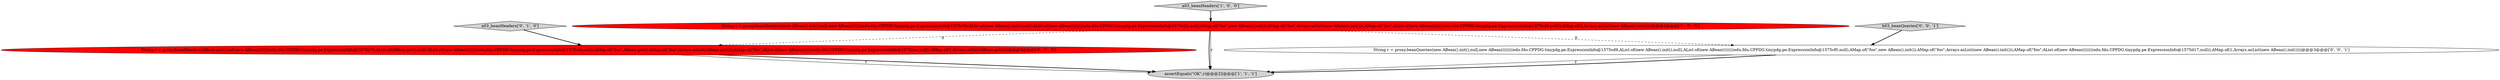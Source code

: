 digraph {
3 [style = filled, label = "String r = proxy.beanHeaders(ABean.get(),null,new ABean((((((((edu.fdu.CPPDG.tinypdg.pe.ExpressionInfo@1575c75,AList.of(ABean.get(),null),AList.of(new ABean((((((((edu.fdu.CPPDG.tinypdg.pe.ExpressionInfo@1575c8a,null),AMap.of(\"foo\",ABean.get()),AMap.of(\"foo\",Arrays.asList(ABean.get())),AMap.of(\"foo\",AList.of(new ABean((((((((edu.fdu.CPPDG.tinypdg.pe.ExpressionInfo@1575cae,null)),AMap.of(1,Arrays.asList(ABean.get())))@@@3@@@['0', '1', '0']", fillcolor = red, shape = ellipse image = "AAA1AAABBB2BBB"];
6 [style = filled, label = "b03_beanQueries['0', '0', '1']", fillcolor = lightgray, shape = diamond image = "AAA0AAABBB3BBB"];
5 [style = filled, label = "String r = proxy.beanQueries(new ABean().init(),null,new ABean((((((((edu.fdu.CPPDG.tinypdg.pe.ExpressionInfo@1575cd9,AList.of(new ABean().init(),null),AList.of(new ABean((((((((edu.fdu.CPPDG.tinypdg.pe.ExpressionInfo@1575cf0,null),AMap.of(\"foo\",new ABean().init()),AMap.of(\"foo\",Arrays.asList(new ABean().init())),AMap.of(\"foo\",AList.of(new ABean((((((((edu.fdu.CPPDG.tinypdg.pe.ExpressionInfo@1575d17,null)),AMap.of(1,Arrays.asList(new ABean().init())))@@@3@@@['0', '0', '1']", fillcolor = white, shape = ellipse image = "AAA0AAABBB3BBB"];
2 [style = filled, label = "String r = proxy.beanHeaders(new ABean().init(),null,new ABean((((((((edu.fdu.CPPDG.tinypdg.pe.ExpressionInfo@1575c0b,AList.of(new ABean().init(),null),AList.of(new ABean((((((((edu.fdu.CPPDG.tinypdg.pe.ExpressionInfo@1575c22,null),AMap.of(\"foo\",new ABean().init()),AMap.of(\"foo\",Arrays.asList(new ABean().init())),AMap.of(\"foo\",AList.of(new ABean((((((((edu.fdu.CPPDG.tinypdg.pe.ExpressionInfo@1575c49,null)),AMap.of(1,Arrays.asList(new ABean().init())))@@@3@@@['1', '0', '0']", fillcolor = red, shape = ellipse image = "AAA1AAABBB1BBB"];
1 [style = filled, label = "assertEquals(\"OK\",r)@@@22@@@['1', '1', '1']", fillcolor = lightgray, shape = ellipse image = "AAA0AAABBB1BBB"];
0 [style = filled, label = "a03_beanHeaders['1', '0', '0']", fillcolor = lightgray, shape = diamond image = "AAA0AAABBB1BBB"];
4 [style = filled, label = "a03_beanHeaders['0', '1', '0']", fillcolor = lightgray, shape = diamond image = "AAA0AAABBB2BBB"];
5->1 [style = solid, label="r"];
4->3 [style = bold, label=""];
5->1 [style = bold, label=""];
6->5 [style = bold, label=""];
2->5 [style = dashed, label="0"];
3->1 [style = bold, label=""];
2->3 [style = dashed, label="0"];
2->1 [style = solid, label="r"];
3->1 [style = solid, label="r"];
2->1 [style = bold, label=""];
0->2 [style = bold, label=""];
}
